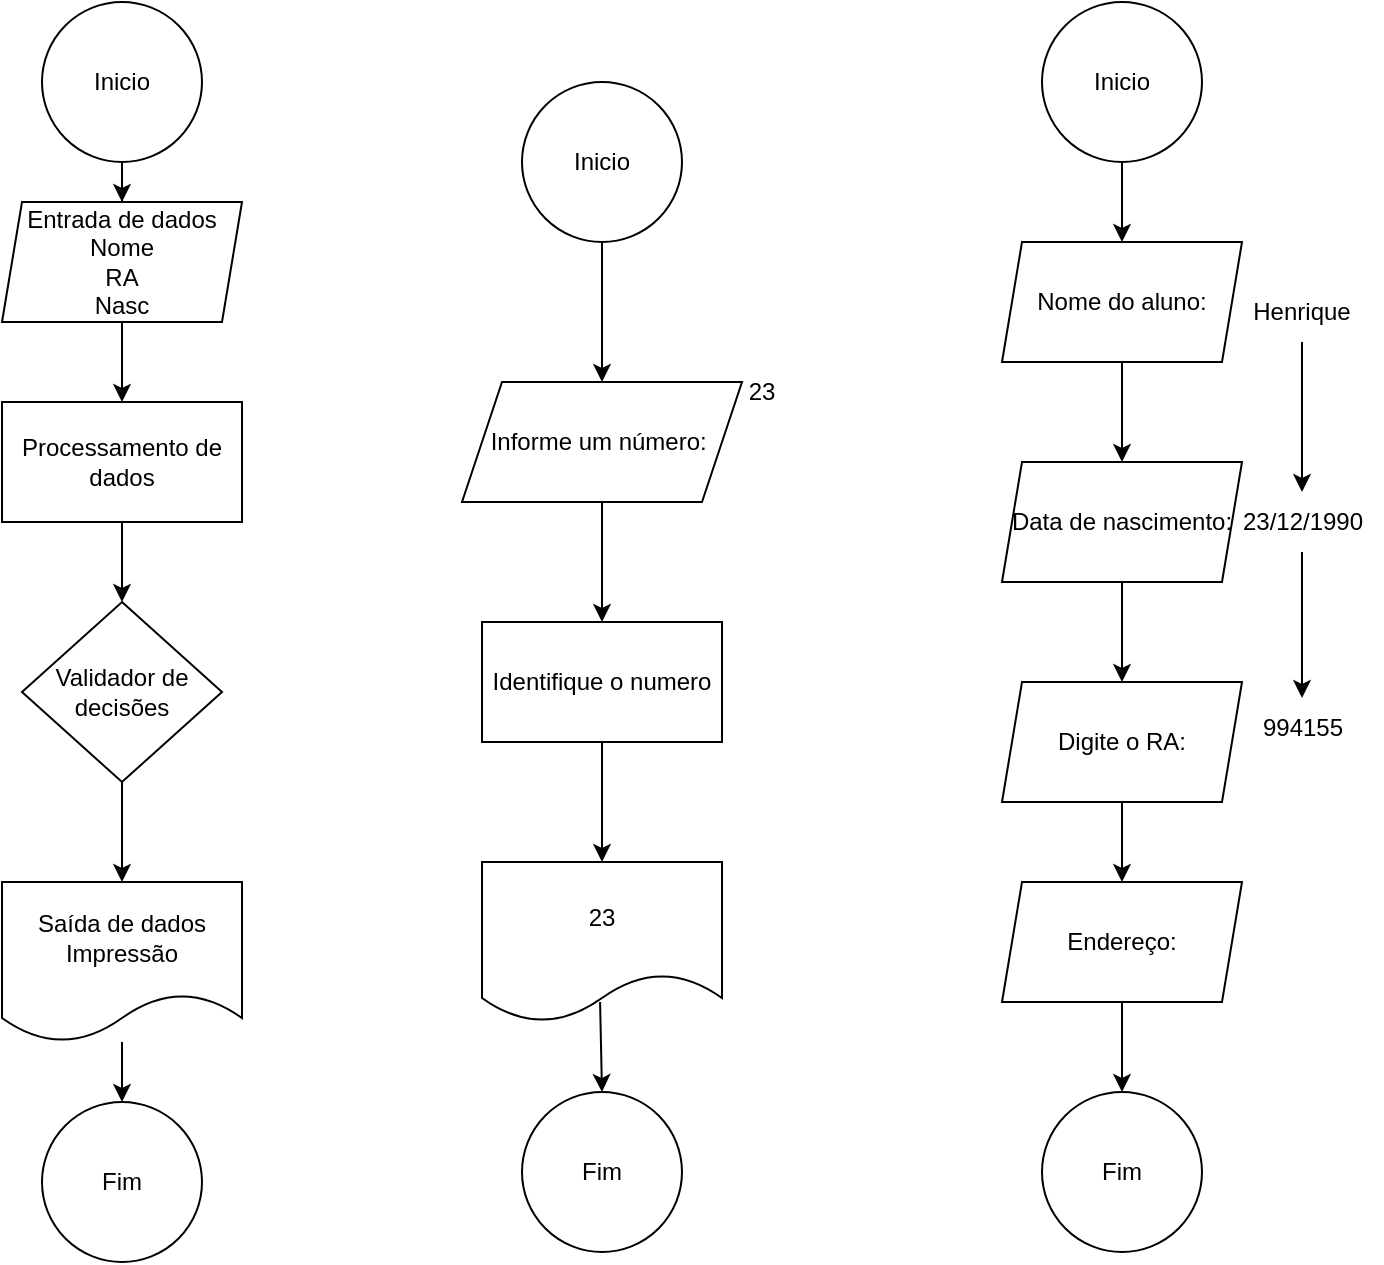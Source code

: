 <mxfile version="24.7.17">
  <diagram name="Página-1" id="Qk5jfIHpjvVt_mnPJwoi">
    <mxGraphModel dx="1674" dy="780" grid="1" gridSize="10" guides="1" tooltips="1" connect="1" arrows="1" fold="1" page="1" pageScale="1" pageWidth="827" pageHeight="1169" math="0" shadow="0">
      <root>
        <mxCell id="0" />
        <mxCell id="1" parent="0" />
        <mxCell id="3zrcTV9IkVDDETko09C1-13" value="" style="edgeStyle=orthogonalEdgeStyle;rounded=0;orthogonalLoop=1;jettySize=auto;html=1;" parent="1" source="3zrcTV9IkVDDETko09C1-1" target="3zrcTV9IkVDDETko09C1-6" edge="1">
          <mxGeometry relative="1" as="geometry" />
        </mxCell>
        <mxCell id="3zrcTV9IkVDDETko09C1-1" value="Inicio" style="ellipse;whiteSpace=wrap;html=1;aspect=fixed;" parent="1" vertex="1">
          <mxGeometry x="20" width="80" height="80" as="geometry" />
        </mxCell>
        <mxCell id="3zrcTV9IkVDDETko09C1-2" value="Fim" style="ellipse;whiteSpace=wrap;html=1;aspect=fixed;" parent="1" vertex="1">
          <mxGeometry x="20" y="550" width="80" height="80" as="geometry" />
        </mxCell>
        <mxCell id="3zrcTV9IkVDDETko09C1-14" value="" style="edgeStyle=orthogonalEdgeStyle;rounded=0;orthogonalLoop=1;jettySize=auto;html=1;" parent="1" source="3zrcTV9IkVDDETko09C1-6" target="3zrcTV9IkVDDETko09C1-7" edge="1">
          <mxGeometry relative="1" as="geometry" />
        </mxCell>
        <mxCell id="3zrcTV9IkVDDETko09C1-6" value="Entrada de dados&lt;div&gt;Nome&lt;/div&gt;&lt;div&gt;RA&lt;/div&gt;&lt;div&gt;Nasc&lt;/div&gt;" style="shape=parallelogram;perimeter=parallelogramPerimeter;whiteSpace=wrap;html=1;fixedSize=1;size=10;" parent="1" vertex="1">
          <mxGeometry y="100" width="120" height="60" as="geometry" />
        </mxCell>
        <mxCell id="3zrcTV9IkVDDETko09C1-15" value="" style="edgeStyle=orthogonalEdgeStyle;rounded=0;orthogonalLoop=1;jettySize=auto;html=1;" parent="1" source="3zrcTV9IkVDDETko09C1-7" target="3zrcTV9IkVDDETko09C1-8" edge="1">
          <mxGeometry relative="1" as="geometry" />
        </mxCell>
        <mxCell id="3zrcTV9IkVDDETko09C1-7" value="Processamento de dados" style="rounded=0;whiteSpace=wrap;html=1;" parent="1" vertex="1">
          <mxGeometry y="200" width="120" height="60" as="geometry" />
        </mxCell>
        <mxCell id="3zrcTV9IkVDDETko09C1-16" value="" style="edgeStyle=orthogonalEdgeStyle;rounded=0;orthogonalLoop=1;jettySize=auto;html=1;" parent="1" source="3zrcTV9IkVDDETko09C1-8" target="3zrcTV9IkVDDETko09C1-9" edge="1">
          <mxGeometry relative="1" as="geometry" />
        </mxCell>
        <mxCell id="3zrcTV9IkVDDETko09C1-8" value="Validador de decisões" style="rhombus;whiteSpace=wrap;html=1;" parent="1" vertex="1">
          <mxGeometry x="10" y="300" width="100" height="90" as="geometry" />
        </mxCell>
        <mxCell id="U8wfwy2ZIG0Z8fR33EV_-7" value="" style="edgeStyle=orthogonalEdgeStyle;rounded=0;orthogonalLoop=1;jettySize=auto;html=1;" parent="1" source="3zrcTV9IkVDDETko09C1-9" target="3zrcTV9IkVDDETko09C1-2" edge="1">
          <mxGeometry relative="1" as="geometry" />
        </mxCell>
        <mxCell id="3zrcTV9IkVDDETko09C1-9" value="Saída de dados&lt;div&gt;Impressão&lt;/div&gt;" style="shape=document;whiteSpace=wrap;html=1;boundedLbl=1;" parent="1" vertex="1">
          <mxGeometry y="440" width="120" height="80" as="geometry" />
        </mxCell>
        <mxCell id="3zrcTV9IkVDDETko09C1-12" value="" style="edgeStyle=orthogonalEdgeStyle;rounded=0;orthogonalLoop=1;jettySize=auto;html=1;" parent="1" source="3zrcTV9IkVDDETko09C1-10" target="3zrcTV9IkVDDETko09C1-11" edge="1">
          <mxGeometry relative="1" as="geometry" />
        </mxCell>
        <mxCell id="3zrcTV9IkVDDETko09C1-10" value="Inicio" style="ellipse;whiteSpace=wrap;html=1;aspect=fixed;" parent="1" vertex="1">
          <mxGeometry x="520" width="80" height="80" as="geometry" />
        </mxCell>
        <mxCell id="3zrcTV9IkVDDETko09C1-22" value="" style="edgeStyle=orthogonalEdgeStyle;rounded=0;orthogonalLoop=1;jettySize=auto;html=1;" parent="1" source="3zrcTV9IkVDDETko09C1-11" target="3zrcTV9IkVDDETko09C1-19" edge="1">
          <mxGeometry relative="1" as="geometry" />
        </mxCell>
        <mxCell id="3zrcTV9IkVDDETko09C1-11" value="Nome do aluno:" style="shape=parallelogram;perimeter=parallelogramPerimeter;whiteSpace=wrap;html=1;fixedSize=1;size=10;" parent="1" vertex="1">
          <mxGeometry x="500" y="120" width="120" height="60" as="geometry" />
        </mxCell>
        <mxCell id="U8wfwy2ZIG0Z8fR33EV_-2" value="" style="edgeStyle=orthogonalEdgeStyle;rounded=0;orthogonalLoop=1;jettySize=auto;html=1;" parent="1" source="3zrcTV9IkVDDETko09C1-18" target="3zrcTV9IkVDDETko09C1-24" edge="1">
          <mxGeometry relative="1" as="geometry" />
        </mxCell>
        <mxCell id="3zrcTV9IkVDDETko09C1-18" value="Henrique" style="text;html=1;align=center;verticalAlign=middle;whiteSpace=wrap;rounded=0;" parent="1" vertex="1">
          <mxGeometry x="620" y="140" width="60" height="30" as="geometry" />
        </mxCell>
        <mxCell id="3zrcTV9IkVDDETko09C1-23" value="" style="edgeStyle=orthogonalEdgeStyle;rounded=0;orthogonalLoop=1;jettySize=auto;html=1;" parent="1" source="3zrcTV9IkVDDETko09C1-19" target="3zrcTV9IkVDDETko09C1-20" edge="1">
          <mxGeometry relative="1" as="geometry" />
        </mxCell>
        <mxCell id="3zrcTV9IkVDDETko09C1-19" value="Data de nascimento:" style="shape=parallelogram;perimeter=parallelogramPerimeter;whiteSpace=wrap;html=1;fixedSize=1;size=10;" parent="1" vertex="1">
          <mxGeometry x="500" y="230" width="120" height="60" as="geometry" />
        </mxCell>
        <mxCell id="3zrcTV9IkVDDETko09C1-26" value="" style="edgeStyle=orthogonalEdgeStyle;rounded=0;orthogonalLoop=1;jettySize=auto;html=1;" parent="1" source="3zrcTV9IkVDDETko09C1-20" target="3zrcTV9IkVDDETko09C1-25" edge="1">
          <mxGeometry relative="1" as="geometry" />
        </mxCell>
        <mxCell id="3zrcTV9IkVDDETko09C1-20" value="Digite o RA:" style="shape=parallelogram;perimeter=parallelogramPerimeter;whiteSpace=wrap;html=1;fixedSize=1;size=10;" parent="1" vertex="1">
          <mxGeometry x="500" y="340" width="120" height="60" as="geometry" />
        </mxCell>
        <mxCell id="U8wfwy2ZIG0Z8fR33EV_-3" value="" style="edgeStyle=orthogonalEdgeStyle;rounded=0;orthogonalLoop=1;jettySize=auto;html=1;" parent="1" source="3zrcTV9IkVDDETko09C1-24" target="U8wfwy2ZIG0Z8fR33EV_-1" edge="1">
          <mxGeometry relative="1" as="geometry" />
        </mxCell>
        <mxCell id="3zrcTV9IkVDDETko09C1-24" value="23/12/1990" style="text;html=1;align=center;verticalAlign=middle;resizable=0;points=[];autosize=1;strokeColor=none;fillColor=none;" parent="1" vertex="1">
          <mxGeometry x="610" y="245" width="80" height="30" as="geometry" />
        </mxCell>
        <mxCell id="U8wfwy2ZIG0Z8fR33EV_-6" value="" style="edgeStyle=orthogonalEdgeStyle;rounded=0;orthogonalLoop=1;jettySize=auto;html=1;" parent="1" source="3zrcTV9IkVDDETko09C1-25" target="U8wfwy2ZIG0Z8fR33EV_-5" edge="1">
          <mxGeometry relative="1" as="geometry" />
        </mxCell>
        <mxCell id="3zrcTV9IkVDDETko09C1-25" value="Endereço:" style="shape=parallelogram;perimeter=parallelogramPerimeter;whiteSpace=wrap;html=1;fixedSize=1;size=10;" parent="1" vertex="1">
          <mxGeometry x="500" y="440" width="120" height="60" as="geometry" />
        </mxCell>
        <mxCell id="U8wfwy2ZIG0Z8fR33EV_-1" value="994155" style="text;html=1;align=center;verticalAlign=middle;resizable=0;points=[];autosize=1;strokeColor=none;fillColor=none;" parent="1" vertex="1">
          <mxGeometry x="620" y="348" width="60" height="30" as="geometry" />
        </mxCell>
        <mxCell id="U8wfwy2ZIG0Z8fR33EV_-5" value="Fim" style="ellipse;whiteSpace=wrap;html=1;aspect=fixed;" parent="1" vertex="1">
          <mxGeometry x="520" y="545" width="80" height="80" as="geometry" />
        </mxCell>
        <mxCell id="xQfFB8iayJ5XjPAjUsvJ-5" value="" style="edgeStyle=orthogonalEdgeStyle;rounded=0;orthogonalLoop=1;jettySize=auto;html=1;" edge="1" parent="1" source="DTIMFlxEa29D_I-uBXln-1" target="DTIMFlxEa29D_I-uBXln-3">
          <mxGeometry relative="1" as="geometry" />
        </mxCell>
        <mxCell id="DTIMFlxEa29D_I-uBXln-1" value="" style="ellipse;whiteSpace=wrap;html=1;aspect=fixed;" parent="1" vertex="1">
          <mxGeometry x="260" y="40" width="80" height="80" as="geometry" />
        </mxCell>
        <mxCell id="xQfFB8iayJ5XjPAjUsvJ-6" value="" style="edgeStyle=orthogonalEdgeStyle;rounded=0;orthogonalLoop=1;jettySize=auto;html=1;" edge="1" parent="1" source="xQfFB8iayJ5XjPAjUsvJ-9" target="xQfFB8iayJ5XjPAjUsvJ-2">
          <mxGeometry relative="1" as="geometry" />
        </mxCell>
        <mxCell id="DTIMFlxEa29D_I-uBXln-3" value="&lt;font style=&quot;vertical-align: inherit;&quot;&gt;&lt;font style=&quot;vertical-align: inherit;&quot;&gt;Informe um número:&amp;nbsp;&lt;/font&gt;&lt;/font&gt;" style="shape=parallelogram;perimeter=parallelogramPerimeter;whiteSpace=wrap;html=1;fixedSize=1;" parent="1" vertex="1">
          <mxGeometry x="230" y="190" width="140" height="60" as="geometry" />
        </mxCell>
        <mxCell id="xQfFB8iayJ5XjPAjUsvJ-1" value="&lt;font style=&quot;vertical-align: inherit;&quot;&gt;&lt;font style=&quot;vertical-align: inherit;&quot;&gt;Inicio&lt;/font&gt;&lt;/font&gt;" style="text;html=1;align=center;verticalAlign=middle;whiteSpace=wrap;rounded=0;" vertex="1" parent="1">
          <mxGeometry x="270" y="65" width="60" height="30" as="geometry" />
        </mxCell>
        <mxCell id="xQfFB8iayJ5XjPAjUsvJ-2" value="&lt;font style=&quot;vertical-align: inherit;&quot;&gt;&lt;font style=&quot;vertical-align: inherit;&quot;&gt;23&lt;/font&gt;&lt;/font&gt;" style="shape=document;whiteSpace=wrap;html=1;boundedLbl=1;" vertex="1" parent="1">
          <mxGeometry x="240" y="430" width="120" height="80" as="geometry" />
        </mxCell>
        <mxCell id="xQfFB8iayJ5XjPAjUsvJ-3" value="&lt;font style=&quot;vertical-align: inherit;&quot;&gt;&lt;font style=&quot;vertical-align: inherit;&quot;&gt;23&lt;/font&gt;&lt;/font&gt;" style="text;html=1;align=center;verticalAlign=middle;whiteSpace=wrap;rounded=0;" vertex="1" parent="1">
          <mxGeometry x="350" y="180" width="60" height="30" as="geometry" />
        </mxCell>
        <mxCell id="xQfFB8iayJ5XjPAjUsvJ-4" value="&lt;font style=&quot;vertical-align: inherit;&quot;&gt;&lt;font style=&quot;vertical-align: inherit;&quot;&gt;Fim&lt;/font&gt;&lt;/font&gt;" style="ellipse;whiteSpace=wrap;html=1;aspect=fixed;" vertex="1" parent="1">
          <mxGeometry x="260" y="545" width="80" height="80" as="geometry" />
        </mxCell>
        <mxCell id="xQfFB8iayJ5XjPAjUsvJ-8" value="" style="endArrow=classic;html=1;rounded=0;entryX=0.5;entryY=0;entryDx=0;entryDy=0;exitX=0.492;exitY=0.875;exitDx=0;exitDy=0;exitPerimeter=0;" edge="1" parent="1" source="xQfFB8iayJ5XjPAjUsvJ-2" target="xQfFB8iayJ5XjPAjUsvJ-4">
          <mxGeometry width="50" height="50" relative="1" as="geometry">
            <mxPoint x="310" y="340" as="sourcePoint" />
            <mxPoint x="440" y="280" as="targetPoint" />
          </mxGeometry>
        </mxCell>
        <mxCell id="xQfFB8iayJ5XjPAjUsvJ-10" value="" style="edgeStyle=orthogonalEdgeStyle;rounded=0;orthogonalLoop=1;jettySize=auto;html=1;" edge="1" parent="1" source="DTIMFlxEa29D_I-uBXln-3" target="xQfFB8iayJ5XjPAjUsvJ-9">
          <mxGeometry relative="1" as="geometry">
            <mxPoint x="310" y="220" as="sourcePoint" />
            <mxPoint x="300" y="430" as="targetPoint" />
          </mxGeometry>
        </mxCell>
        <mxCell id="xQfFB8iayJ5XjPAjUsvJ-9" value="&lt;font style=&quot;vertical-align: inherit;&quot;&gt;&lt;font style=&quot;vertical-align: inherit;&quot;&gt;Identifique o numero&lt;/font&gt;&lt;/font&gt;" style="rounded=0;whiteSpace=wrap;html=1;" vertex="1" parent="1">
          <mxGeometry x="240" y="310" width="120" height="60" as="geometry" />
        </mxCell>
      </root>
    </mxGraphModel>
  </diagram>
</mxfile>
